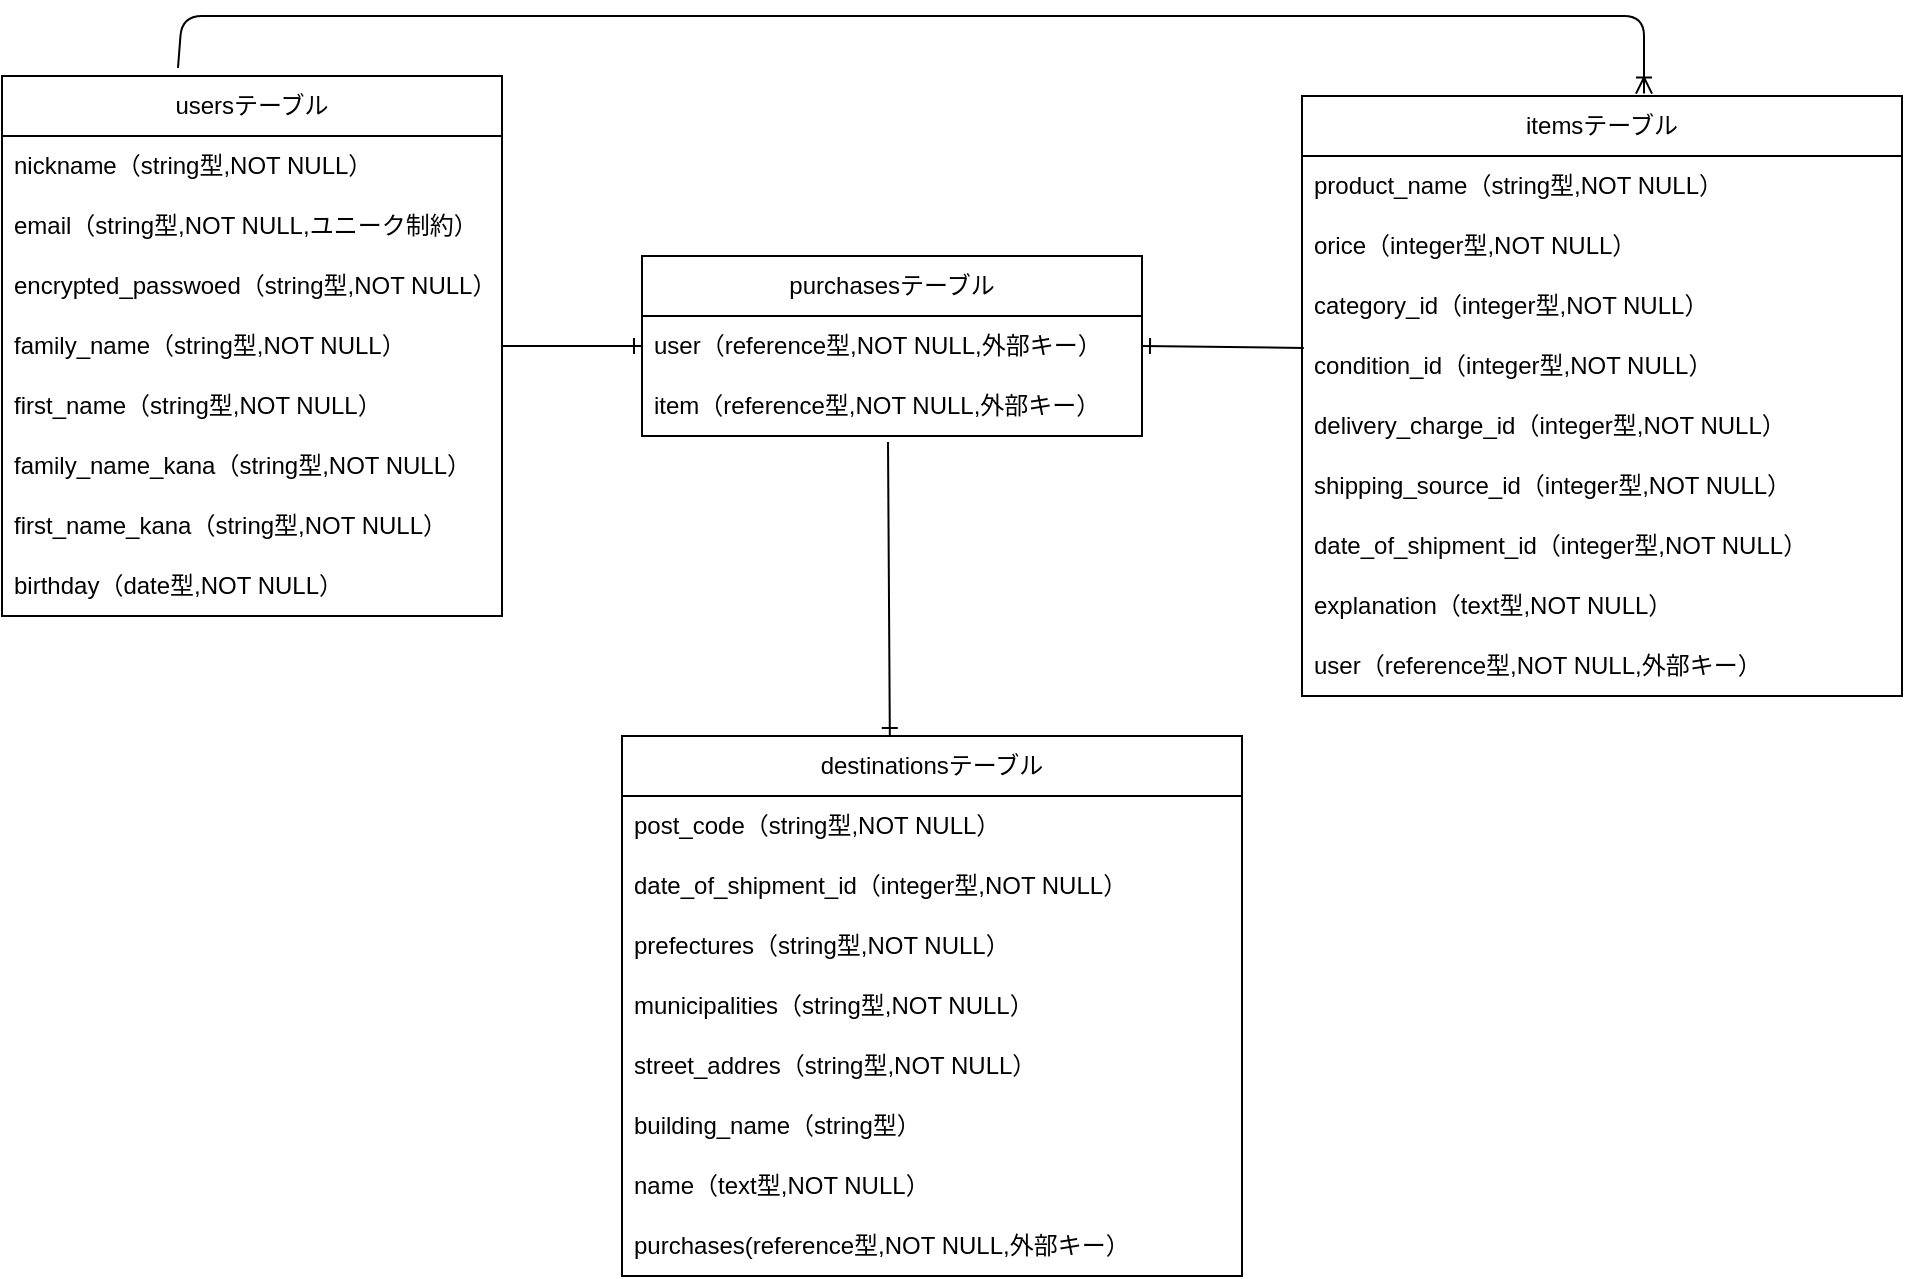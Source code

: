 <mxfile>
    <diagram id="Mz9CsOdYH0cB0qUMlYwv" name="ページ1">
        <mxGraphModel dx="1504" dy="445" grid="1" gridSize="10" guides="1" tooltips="1" connect="1" arrows="1" fold="1" page="1" pageScale="1" pageWidth="827" pageHeight="1169" math="0" shadow="0">
            <root>
                <mxCell id="0"/>
                <mxCell id="1" parent="0"/>
                <mxCell id="2" value="usersテーブル" style="swimlane;fontStyle=0;childLayout=stackLayout;horizontal=1;startSize=30;horizontalStack=0;resizeParent=1;resizeParentMax=0;resizeLast=0;collapsible=1;marginBottom=0;whiteSpace=wrap;html=1;" parent="1" vertex="1">
                    <mxGeometry x="-440" y="50" width="250" height="270" as="geometry"/>
                </mxCell>
                <mxCell id="5" value="nickname（string型,NOT NULL）" style="text;strokeColor=none;fillColor=none;align=left;verticalAlign=middle;spacingLeft=4;spacingRight=4;overflow=hidden;points=[[0,0.5],[1,0.5]];portConstraint=eastwest;rotatable=0;whiteSpace=wrap;html=1;" parent="2" vertex="1">
                    <mxGeometry y="30" width="250" height="30" as="geometry"/>
                </mxCell>
                <mxCell id="3" value="email（string型,NOT NULL,ユニーク制約）" style="text;strokeColor=none;fillColor=none;align=left;verticalAlign=middle;spacingLeft=4;spacingRight=4;overflow=hidden;points=[[0,0.5],[1,0.5]];portConstraint=eastwest;rotatable=0;whiteSpace=wrap;html=1;" parent="2" vertex="1">
                    <mxGeometry y="60" width="250" height="30" as="geometry"/>
                </mxCell>
                <mxCell id="4" value="encrypted_passwoed（string型,NOT NULL）" style="text;strokeColor=none;fillColor=none;align=left;verticalAlign=middle;spacingLeft=4;spacingRight=4;overflow=hidden;points=[[0,0.5],[1,0.5]];portConstraint=eastwest;rotatable=0;whiteSpace=wrap;html=1;" parent="2" vertex="1">
                    <mxGeometry y="90" width="250" height="30" as="geometry"/>
                </mxCell>
                <mxCell id="6" value="family_name（string型,NOT NULL）" style="text;strokeColor=none;fillColor=none;align=left;verticalAlign=middle;spacingLeft=4;spacingRight=4;overflow=hidden;points=[[0,0.5],[1,0.5]];portConstraint=eastwest;rotatable=0;whiteSpace=wrap;html=1;" parent="2" vertex="1">
                    <mxGeometry y="120" width="250" height="30" as="geometry"/>
                </mxCell>
                <mxCell id="20" value="first_name（string型,NOT NULL）" style="text;strokeColor=none;fillColor=none;align=left;verticalAlign=middle;spacingLeft=4;spacingRight=4;overflow=hidden;points=[[0,0.5],[1,0.5]];portConstraint=eastwest;rotatable=0;whiteSpace=wrap;html=1;" parent="2" vertex="1">
                    <mxGeometry y="150" width="250" height="30" as="geometry"/>
                </mxCell>
                <mxCell id="47" value="family_name_kana（string型,NOT NULL）" style="text;strokeColor=none;fillColor=none;align=left;verticalAlign=middle;spacingLeft=4;spacingRight=4;overflow=hidden;points=[[0,0.5],[1,0.5]];portConstraint=eastwest;rotatable=0;whiteSpace=wrap;html=1;" vertex="1" parent="2">
                    <mxGeometry y="180" width="250" height="30" as="geometry"/>
                </mxCell>
                <mxCell id="48" value="first_name_kana（string型,NOT NULL）" style="text;strokeColor=none;fillColor=none;align=left;verticalAlign=middle;spacingLeft=4;spacingRight=4;overflow=hidden;points=[[0,0.5],[1,0.5]];portConstraint=eastwest;rotatable=0;whiteSpace=wrap;html=1;" vertex="1" parent="2">
                    <mxGeometry y="210" width="250" height="30" as="geometry"/>
                </mxCell>
                <mxCell id="8" value="birthday（date型,NOT NULL）" style="text;strokeColor=none;fillColor=none;align=left;verticalAlign=middle;spacingLeft=4;spacingRight=4;overflow=hidden;points=[[0,0.5],[1,0.5]];portConstraint=eastwest;rotatable=0;whiteSpace=wrap;html=1;" parent="2" vertex="1">
                    <mxGeometry y="240" width="250" height="30" as="geometry"/>
                </mxCell>
                <mxCell id="9" value="itemsテーブル" style="swimlane;fontStyle=0;childLayout=stackLayout;horizontal=1;startSize=30;horizontalStack=0;resizeParent=1;resizeParentMax=0;resizeLast=0;collapsible=1;marginBottom=0;whiteSpace=wrap;html=1;" parent="1" vertex="1">
                    <mxGeometry x="210" y="60" width="300" height="300" as="geometry"/>
                </mxCell>
                <mxCell id="50" value="product_name（string型,NOT NULL）" style="text;strokeColor=none;fillColor=none;align=left;verticalAlign=middle;spacingLeft=4;spacingRight=4;overflow=hidden;points=[[0,0.5],[1,0.5]];portConstraint=eastwest;rotatable=0;whiteSpace=wrap;html=1;" vertex="1" parent="9">
                    <mxGeometry y="30" width="300" height="30" as="geometry"/>
                </mxCell>
                <mxCell id="51" value="orice（integer型,NOT NULL）" style="text;strokeColor=none;fillColor=none;align=left;verticalAlign=middle;spacingLeft=4;spacingRight=4;overflow=hidden;points=[[0,0.5],[1,0.5]];portConstraint=eastwest;rotatable=0;whiteSpace=wrap;html=1;" vertex="1" parent="9">
                    <mxGeometry y="60" width="300" height="30" as="geometry"/>
                </mxCell>
                <mxCell id="10" value="category_id（integer型,NOT NULL）" style="text;strokeColor=none;fillColor=none;align=left;verticalAlign=middle;spacingLeft=4;spacingRight=4;overflow=hidden;points=[[0,0.5],[1,0.5]];portConstraint=eastwest;rotatable=0;whiteSpace=wrap;html=1;" parent="9" vertex="1">
                    <mxGeometry y="90" width="300" height="30" as="geometry"/>
                </mxCell>
                <mxCell id="23" value="condition_id（integer型,NOT NULL）" style="text;strokeColor=none;fillColor=none;align=left;verticalAlign=middle;spacingLeft=4;spacingRight=4;overflow=hidden;points=[[0,0.5],[1,0.5]];portConstraint=eastwest;rotatable=0;whiteSpace=wrap;html=1;" parent="9" vertex="1">
                    <mxGeometry y="120" width="300" height="30" as="geometry"/>
                </mxCell>
                <mxCell id="22" value="delivery_charge_id（integer型,NOT NULL）" style="text;strokeColor=none;fillColor=none;align=left;verticalAlign=middle;spacingLeft=4;spacingRight=4;overflow=hidden;points=[[0,0.5],[1,0.5]];portConstraint=eastwest;rotatable=0;whiteSpace=wrap;html=1;" parent="9" vertex="1">
                    <mxGeometry y="150" width="300" height="30" as="geometry"/>
                </mxCell>
                <mxCell id="21" value="shipping_source_id（integer型,NOT NULL）" style="text;strokeColor=none;fillColor=none;align=left;verticalAlign=middle;spacingLeft=4;spacingRight=4;overflow=hidden;points=[[0,0.5],[1,0.5]];portConstraint=eastwest;rotatable=0;whiteSpace=wrap;html=1;" parent="9" vertex="1">
                    <mxGeometry y="180" width="300" height="30" as="geometry"/>
                </mxCell>
                <mxCell id="24" value="date_of_shipment_id（integer型,NOT NULL）" style="text;strokeColor=none;fillColor=none;align=left;verticalAlign=middle;spacingLeft=4;spacingRight=4;overflow=hidden;points=[[0,0.5],[1,0.5]];portConstraint=eastwest;rotatable=0;whiteSpace=wrap;html=1;" parent="9" vertex="1">
                    <mxGeometry y="210" width="300" height="30" as="geometry"/>
                </mxCell>
                <mxCell id="11" value="explanation（text型,NOT NULL）" style="text;strokeColor=none;fillColor=none;align=left;verticalAlign=middle;spacingLeft=4;spacingRight=4;overflow=hidden;points=[[0,0.5],[1,0.5]];portConstraint=eastwest;rotatable=0;whiteSpace=wrap;html=1;" parent="9" vertex="1">
                    <mxGeometry y="240" width="300" height="30" as="geometry"/>
                </mxCell>
                <mxCell id="13" value="user（reference型,NOT NULL,外部キー）" style="text;strokeColor=none;fillColor=none;align=left;verticalAlign=middle;spacingLeft=4;spacingRight=4;overflow=hidden;points=[[0,0.5],[1,0.5]];portConstraint=eastwest;rotatable=0;whiteSpace=wrap;html=1;" parent="9" vertex="1">
                    <mxGeometry y="270" width="300" height="30" as="geometry"/>
                </mxCell>
                <mxCell id="25" value="destinationsテーブル" style="swimlane;fontStyle=0;childLayout=stackLayout;horizontal=1;startSize=30;horizontalStack=0;resizeParent=1;resizeParentMax=0;resizeLast=0;collapsible=1;marginBottom=0;whiteSpace=wrap;html=1;" parent="1" vertex="1">
                    <mxGeometry x="-130" y="380" width="310" height="270" as="geometry"/>
                </mxCell>
                <mxCell id="26" value="post_code（string型,NOT NULL）" style="text;strokeColor=none;fillColor=none;align=left;verticalAlign=middle;spacingLeft=4;spacingRight=4;overflow=hidden;points=[[0,0.5],[1,0.5]];portConstraint=eastwest;rotatable=0;whiteSpace=wrap;html=1;" parent="25" vertex="1">
                    <mxGeometry y="30" width="310" height="30" as="geometry"/>
                </mxCell>
                <mxCell id="55" value="date_of_shipment_id（integer型,NOT NULL）" style="text;strokeColor=none;fillColor=none;align=left;verticalAlign=middle;spacingLeft=4;spacingRight=4;overflow=hidden;points=[[0,0.5],[1,0.5]];portConstraint=eastwest;rotatable=0;whiteSpace=wrap;html=1;" vertex="1" parent="25">
                    <mxGeometry y="60" width="310" height="30" as="geometry"/>
                </mxCell>
                <mxCell id="27" value="prefectures（string型,NOT NULL）" style="text;strokeColor=none;fillColor=none;align=left;verticalAlign=middle;spacingLeft=4;spacingRight=4;overflow=hidden;points=[[0,0.5],[1,0.5]];portConstraint=eastwest;rotatable=0;whiteSpace=wrap;html=1;" parent="25" vertex="1">
                    <mxGeometry y="90" width="310" height="30" as="geometry"/>
                </mxCell>
                <mxCell id="28" value="municipalities（string型,NOT NULL）" style="text;strokeColor=none;fillColor=none;align=left;verticalAlign=middle;spacingLeft=4;spacingRight=4;overflow=hidden;points=[[0,0.5],[1,0.5]];portConstraint=eastwest;rotatable=0;whiteSpace=wrap;html=1;" parent="25" vertex="1">
                    <mxGeometry y="120" width="310" height="30" as="geometry"/>
                </mxCell>
                <mxCell id="29" value="street_addres（string型,NOT NULL）" style="text;strokeColor=none;fillColor=none;align=left;verticalAlign=middle;spacingLeft=4;spacingRight=4;overflow=hidden;points=[[0,0.5],[1,0.5]];portConstraint=eastwest;rotatable=0;whiteSpace=wrap;html=1;" parent="25" vertex="1">
                    <mxGeometry y="150" width="310" height="30" as="geometry"/>
                </mxCell>
                <mxCell id="30" value="building_name（string型）" style="text;strokeColor=none;fillColor=none;align=left;verticalAlign=middle;spacingLeft=4;spacingRight=4;overflow=hidden;points=[[0,0.5],[1,0.5]];portConstraint=eastwest;rotatable=0;whiteSpace=wrap;html=1;" parent="25" vertex="1">
                    <mxGeometry y="180" width="310" height="30" as="geometry"/>
                </mxCell>
                <mxCell id="31" value="name（text型,NOT NULL）" style="text;strokeColor=none;fillColor=none;align=left;verticalAlign=middle;spacingLeft=4;spacingRight=4;overflow=hidden;points=[[0,0.5],[1,0.5]];portConstraint=eastwest;rotatable=0;whiteSpace=wrap;html=1;" parent="25" vertex="1">
                    <mxGeometry y="210" width="310" height="30" as="geometry"/>
                </mxCell>
                <mxCell id="56" value="purchases(reference型,NOT NULL,外部キー）" style="text;strokeColor=none;fillColor=none;align=left;verticalAlign=middle;spacingLeft=4;spacingRight=4;overflow=hidden;points=[[0,0.5],[1,0.5]];portConstraint=eastwest;rotatable=0;whiteSpace=wrap;html=1;" vertex="1" parent="25">
                    <mxGeometry y="240" width="310" height="30" as="geometry"/>
                </mxCell>
                <mxCell id="46" style="edgeStyle=none;html=1;endArrow=ERone;endFill=0;exitX=0.492;exitY=1.1;exitDx=0;exitDy=0;exitPerimeter=0;entryX=0.432;entryY=0;entryDx=0;entryDy=0;entryPerimeter=0;" parent="1" source="37" target="25" edge="1">
                    <mxGeometry relative="1" as="geometry">
                        <mxPoint y="380" as="sourcePoint"/>
                        <mxPoint x="6" y="259.01" as="targetPoint"/>
                        <Array as="points"/>
                    </mxGeometry>
                </mxCell>
                <mxCell id="32" value="purchasesテーブル" style="swimlane;fontStyle=0;childLayout=stackLayout;horizontal=1;startSize=30;horizontalStack=0;resizeParent=1;resizeParentMax=0;resizeLast=0;collapsible=1;marginBottom=0;whiteSpace=wrap;html=1;" parent="1" vertex="1">
                    <mxGeometry x="-120" y="140" width="250" height="90" as="geometry">
                        <mxRectangle x="460" y="390" width="140" height="30" as="alternateBounds"/>
                    </mxGeometry>
                </mxCell>
                <mxCell id="53" value="user（reference型,NOT NULL,外部キー）" style="text;strokeColor=none;fillColor=none;align=left;verticalAlign=middle;spacingLeft=4;spacingRight=4;overflow=hidden;points=[[0,0.5],[1,0.5]];portConstraint=eastwest;rotatable=0;whiteSpace=wrap;html=1;" vertex="1" parent="32">
                    <mxGeometry y="30" width="250" height="30" as="geometry"/>
                </mxCell>
                <mxCell id="37" value="item（reference型,NOT NULL,外部キー）" style="text;strokeColor=none;fillColor=none;align=left;verticalAlign=middle;spacingLeft=4;spacingRight=4;overflow=hidden;points=[[0,0.5],[1,0.5]];portConstraint=eastwest;rotatable=0;whiteSpace=wrap;html=1;" parent="32" vertex="1">
                    <mxGeometry y="60" width="250" height="30" as="geometry"/>
                </mxCell>
                <mxCell id="39" style="edgeStyle=none;html=1;endArrow=ERoneToMany;endFill=0;exitX=0.352;exitY=-0.015;exitDx=0;exitDy=0;exitPerimeter=0;entryX=0.57;entryY=-0.004;entryDx=0;entryDy=0;entryPerimeter=0;" parent="1" source="2" target="9" edge="1">
                    <mxGeometry relative="1" as="geometry">
                        <mxPoint x="390" y="154.875" as="sourcePoint"/>
                        <mxPoint x="420" y="160" as="targetPoint"/>
                        <Array as="points">
                            <mxPoint x="-350" y="20"/>
                            <mxPoint x="30" y="20"/>
                            <mxPoint x="381" y="20"/>
                        </Array>
                    </mxGeometry>
                </mxCell>
                <mxCell id="40" style="edgeStyle=none;html=1;endArrow=ERone;endFill=0;exitX=0.003;exitY=0.2;exitDx=0;exitDy=0;exitPerimeter=0;entryX=1;entryY=0.5;entryDx=0;entryDy=0;" parent="1" edge="1" target="53" source="23">
                    <mxGeometry relative="1" as="geometry">
                        <mxPoint x="520" y="340" as="sourcePoint"/>
                        <mxPoint x="126.943" y="140" as="targetPoint"/>
                        <Array as="points"/>
                    </mxGeometry>
                </mxCell>
                <mxCell id="44" style="edgeStyle=none;html=1;endArrow=ERone;endFill=0;" parent="1" edge="1">
                    <mxGeometry relative="1" as="geometry">
                        <mxPoint x="270" y="500" as="sourcePoint"/>
                        <mxPoint x="270" y="500" as="targetPoint"/>
                        <Array as="points"/>
                    </mxGeometry>
                </mxCell>
                <mxCell id="52" style="edgeStyle=none;html=1;endArrow=ERone;endFill=0;exitX=1;exitY=0.5;exitDx=0;exitDy=0;entryX=0;entryY=0.5;entryDx=0;entryDy=0;" edge="1" parent="1" source="6" target="53">
                    <mxGeometry relative="1" as="geometry">
                        <mxPoint x="-310" y="130" as="sourcePoint"/>
                        <mxPoint x="-120" y="180" as="targetPoint"/>
                        <Array as="points"/>
                    </mxGeometry>
                </mxCell>
            </root>
        </mxGraphModel>
    </diagram>
</mxfile>